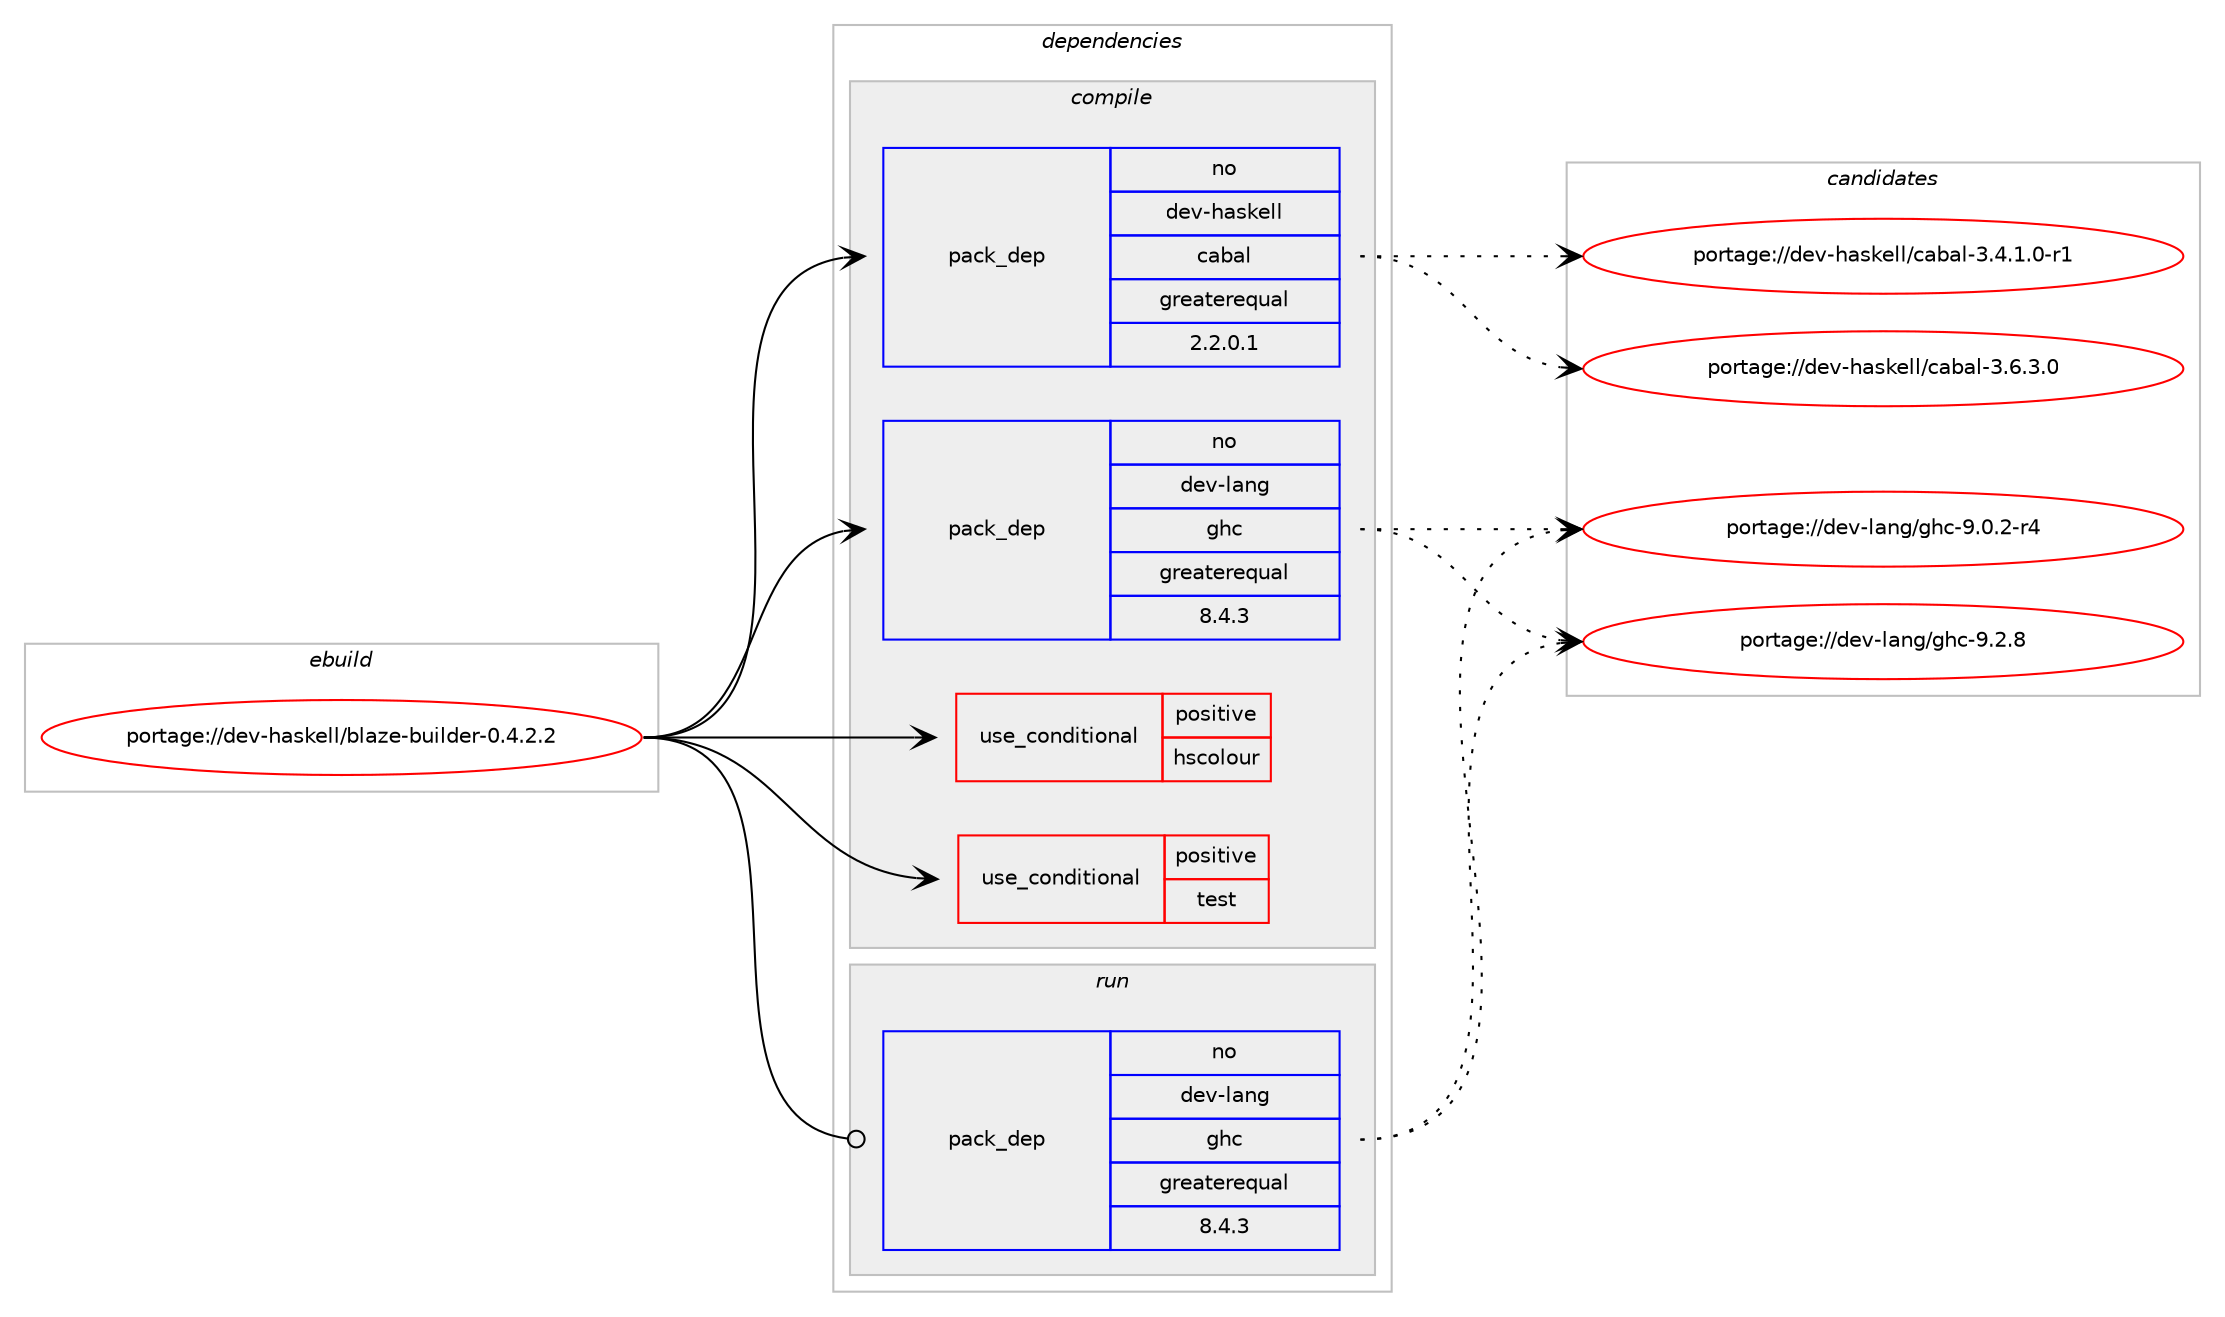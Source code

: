 digraph prolog {

# *************
# Graph options
# *************

newrank=true;
concentrate=true;
compound=true;
graph [rankdir=LR,fontname=Helvetica,fontsize=10,ranksep=1.5];#, ranksep=2.5, nodesep=0.2];
edge  [arrowhead=vee];
node  [fontname=Helvetica,fontsize=10];

# **********
# The ebuild
# **********

subgraph cluster_leftcol {
color=gray;
rank=same;
label=<<i>ebuild</i>>;
id [label="portage://dev-haskell/blaze-builder-0.4.2.2", color=red, width=4, href="../dev-haskell/blaze-builder-0.4.2.2.svg"];
}

# ****************
# The dependencies
# ****************

subgraph cluster_midcol {
color=gray;
label=<<i>dependencies</i>>;
subgraph cluster_compile {
fillcolor="#eeeeee";
style=filled;
label=<<i>compile</i>>;
subgraph cond19528 {
dependency35217 [label=<<TABLE BORDER="0" CELLBORDER="1" CELLSPACING="0" CELLPADDING="4"><TR><TD ROWSPAN="3" CELLPADDING="10">use_conditional</TD></TR><TR><TD>positive</TD></TR><TR><TD>hscolour</TD></TR></TABLE>>, shape=none, color=red];
# *** BEGIN UNKNOWN DEPENDENCY TYPE (TODO) ***
# dependency35217 -> package_dependency(portage://dev-haskell/blaze-builder-0.4.2.2,install,no,dev-haskell,hscolour,none,[,,],[],[])
# *** END UNKNOWN DEPENDENCY TYPE (TODO) ***

}
id:e -> dependency35217:w [weight=20,style="solid",arrowhead="vee"];
subgraph cond19529 {
dependency35218 [label=<<TABLE BORDER="0" CELLBORDER="1" CELLSPACING="0" CELLPADDING="4"><TR><TD ROWSPAN="3" CELLPADDING="10">use_conditional</TD></TR><TR><TD>positive</TD></TR><TR><TD>test</TD></TR></TABLE>>, shape=none, color=red];
# *** BEGIN UNKNOWN DEPENDENCY TYPE (TODO) ***
# dependency35218 -> package_dependency(portage://dev-haskell/blaze-builder-0.4.2.2,install,no,dev-haskell,hunit,none,[,,],[],[])
# *** END UNKNOWN DEPENDENCY TYPE (TODO) ***

# *** BEGIN UNKNOWN DEPENDENCY TYPE (TODO) ***
# dependency35218 -> package_dependency(portage://dev-haskell/blaze-builder-0.4.2.2,install,no,dev-haskell,quickcheck,none,[,,],[],[])
# *** END UNKNOWN DEPENDENCY TYPE (TODO) ***

# *** BEGIN UNKNOWN DEPENDENCY TYPE (TODO) ***
# dependency35218 -> package_dependency(portage://dev-haskell/blaze-builder-0.4.2.2,install,no,dev-haskell,test-framework,none,[,,],[],[])
# *** END UNKNOWN DEPENDENCY TYPE (TODO) ***

# *** BEGIN UNKNOWN DEPENDENCY TYPE (TODO) ***
# dependency35218 -> package_dependency(portage://dev-haskell/blaze-builder-0.4.2.2,install,no,dev-haskell,test-framework-hunit,none,[,,],[],[])
# *** END UNKNOWN DEPENDENCY TYPE (TODO) ***

# *** BEGIN UNKNOWN DEPENDENCY TYPE (TODO) ***
# dependency35218 -> package_dependency(portage://dev-haskell/blaze-builder-0.4.2.2,install,no,dev-haskell,test-framework-quickcheck2,none,[,,],[],[])
# *** END UNKNOWN DEPENDENCY TYPE (TODO) ***

# *** BEGIN UNKNOWN DEPENDENCY TYPE (TODO) ***
# dependency35218 -> package_dependency(portage://dev-haskell/blaze-builder-0.4.2.2,install,no,dev-haskell,utf8-string,none,[,,],[],[])
# *** END UNKNOWN DEPENDENCY TYPE (TODO) ***

}
id:e -> dependency35218:w [weight=20,style="solid",arrowhead="vee"];
subgraph pack14748 {
dependency35219 [label=<<TABLE BORDER="0" CELLBORDER="1" CELLSPACING="0" CELLPADDING="4" WIDTH="220"><TR><TD ROWSPAN="6" CELLPADDING="30">pack_dep</TD></TR><TR><TD WIDTH="110">no</TD></TR><TR><TD>dev-haskell</TD></TR><TR><TD>cabal</TD></TR><TR><TD>greaterequal</TD></TR><TR><TD>2.2.0.1</TD></TR></TABLE>>, shape=none, color=blue];
}
id:e -> dependency35219:w [weight=20,style="solid",arrowhead="vee"];
subgraph pack14749 {
dependency35220 [label=<<TABLE BORDER="0" CELLBORDER="1" CELLSPACING="0" CELLPADDING="4" WIDTH="220"><TR><TD ROWSPAN="6" CELLPADDING="30">pack_dep</TD></TR><TR><TD WIDTH="110">no</TD></TR><TR><TD>dev-lang</TD></TR><TR><TD>ghc</TD></TR><TR><TD>greaterequal</TD></TR><TR><TD>8.4.3</TD></TR></TABLE>>, shape=none, color=blue];
}
id:e -> dependency35220:w [weight=20,style="solid",arrowhead="vee"];
}
subgraph cluster_compileandrun {
fillcolor="#eeeeee";
style=filled;
label=<<i>compile and run</i>>;
}
subgraph cluster_run {
fillcolor="#eeeeee";
style=filled;
label=<<i>run</i>>;
subgraph pack14750 {
dependency35221 [label=<<TABLE BORDER="0" CELLBORDER="1" CELLSPACING="0" CELLPADDING="4" WIDTH="220"><TR><TD ROWSPAN="6" CELLPADDING="30">pack_dep</TD></TR><TR><TD WIDTH="110">no</TD></TR><TR><TD>dev-lang</TD></TR><TR><TD>ghc</TD></TR><TR><TD>greaterequal</TD></TR><TR><TD>8.4.3</TD></TR></TABLE>>, shape=none, color=blue];
}
id:e -> dependency35221:w [weight=20,style="solid",arrowhead="odot"];
# *** BEGIN UNKNOWN DEPENDENCY TYPE (TODO) ***
# id -> package_dependency(portage://dev-haskell/blaze-builder-0.4.2.2,run,no,dev-lang,ghc,none,[,,],any_same_slot,[use(optenable(profile),none)])
# *** END UNKNOWN DEPENDENCY TYPE (TODO) ***

}
}

# **************
# The candidates
# **************

subgraph cluster_choices {
rank=same;
color=gray;
label=<<i>candidates</i>>;

subgraph choice14748 {
color=black;
nodesep=1;
choice1001011184510497115107101108108479997989710845514652464946484511449 [label="portage://dev-haskell/cabal-3.4.1.0-r1", color=red, width=4,href="../dev-haskell/cabal-3.4.1.0-r1.svg"];
choice100101118451049711510710110810847999798971084551465446514648 [label="portage://dev-haskell/cabal-3.6.3.0", color=red, width=4,href="../dev-haskell/cabal-3.6.3.0.svg"];
dependency35219:e -> choice1001011184510497115107101108108479997989710845514652464946484511449:w [style=dotted,weight="100"];
dependency35219:e -> choice100101118451049711510710110810847999798971084551465446514648:w [style=dotted,weight="100"];
}
subgraph choice14749 {
color=black;
nodesep=1;
choice100101118451089711010347103104994557464846504511452 [label="portage://dev-lang/ghc-9.0.2-r4", color=red, width=4,href="../dev-lang/ghc-9.0.2-r4.svg"];
choice10010111845108971101034710310499455746504656 [label="portage://dev-lang/ghc-9.2.8", color=red, width=4,href="../dev-lang/ghc-9.2.8.svg"];
dependency35220:e -> choice100101118451089711010347103104994557464846504511452:w [style=dotted,weight="100"];
dependency35220:e -> choice10010111845108971101034710310499455746504656:w [style=dotted,weight="100"];
}
subgraph choice14750 {
color=black;
nodesep=1;
choice100101118451089711010347103104994557464846504511452 [label="portage://dev-lang/ghc-9.0.2-r4", color=red, width=4,href="../dev-lang/ghc-9.0.2-r4.svg"];
choice10010111845108971101034710310499455746504656 [label="portage://dev-lang/ghc-9.2.8", color=red, width=4,href="../dev-lang/ghc-9.2.8.svg"];
dependency35221:e -> choice100101118451089711010347103104994557464846504511452:w [style=dotted,weight="100"];
dependency35221:e -> choice10010111845108971101034710310499455746504656:w [style=dotted,weight="100"];
}
}

}
